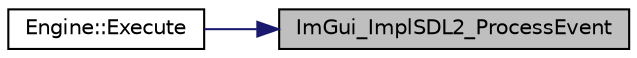 digraph "ImGui_ImplSDL2_ProcessEvent"
{
 // LATEX_PDF_SIZE
  edge [fontname="Helvetica",fontsize="10",labelfontname="Helvetica",labelfontsize="10"];
  node [fontname="Helvetica",fontsize="10",shape=record];
  rankdir="RL";
  Node1 [label="ImGui_ImplSDL2_ProcessEvent",height=0.2,width=0.4,color="black", fillcolor="grey75", style="filled", fontcolor="black",tooltip=" "];
  Node1 -> Node2 [dir="back",color="midnightblue",fontsize="10",style="solid"];
  Node2 [label="Engine::Execute",height=0.2,width=0.4,color="black", fillcolor="white", style="filled",URL="$class_engine.html#a9dfb7be8bf23986c9224cbe0b77f3366",tooltip="The main function to execute all behaviour of the game engine."];
}
